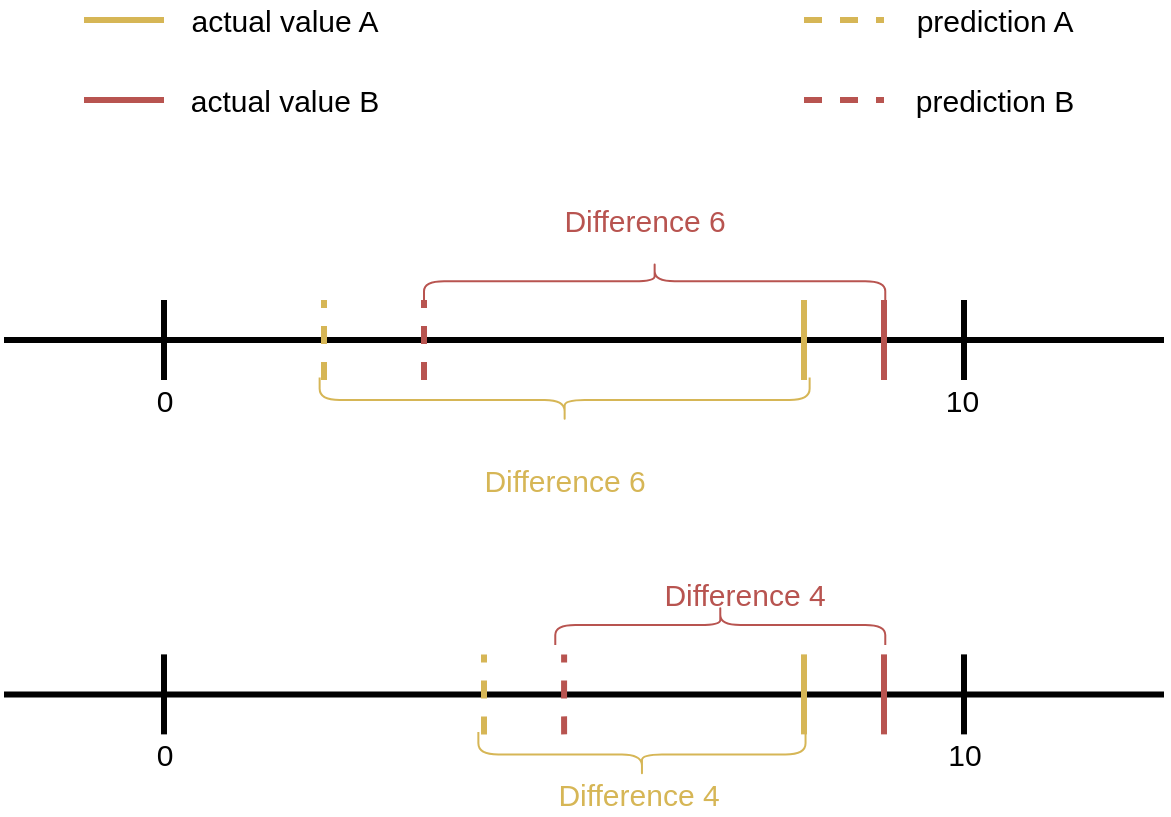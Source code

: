 <mxfile version="15.8.5" type="github">
  <diagram id="wJYQPsD9jcsWrftzUFGD" name="Page-1">
    <mxGraphModel dx="1178" dy="659" grid="1" gridSize="10" guides="1" tooltips="1" connect="1" arrows="1" fold="1" page="1" pageScale="1" pageWidth="827" pageHeight="1169" math="0" shadow="0">
      <root>
        <mxCell id="0" />
        <mxCell id="1" parent="0" />
        <mxCell id="GjHyXNtXgBFrburk5asW-2" value="" style="endArrow=none;html=1;rounded=0;strokeWidth=3;" edge="1" parent="1">
          <mxGeometry width="50" height="50" relative="1" as="geometry">
            <mxPoint x="120" y="540" as="sourcePoint" />
            <mxPoint x="120" y="500" as="targetPoint" />
          </mxGeometry>
        </mxCell>
        <mxCell id="GjHyXNtXgBFrburk5asW-3" value="" style="endArrow=none;html=1;rounded=0;strokeWidth=3;" edge="1" parent="1">
          <mxGeometry width="50" height="50" relative="1" as="geometry">
            <mxPoint x="40" y="520" as="sourcePoint" />
            <mxPoint x="620" y="520" as="targetPoint" />
          </mxGeometry>
        </mxCell>
        <mxCell id="GjHyXNtXgBFrburk5asW-4" value="" style="endArrow=none;html=1;rounded=0;strokeWidth=3;" edge="1" parent="1">
          <mxGeometry width="50" height="50" relative="1" as="geometry">
            <mxPoint x="520" y="540" as="sourcePoint" />
            <mxPoint x="520" y="500" as="targetPoint" />
          </mxGeometry>
        </mxCell>
        <mxCell id="GjHyXNtXgBFrburk5asW-6" value="&lt;font style=&quot;font-size: 15px&quot;&gt;0&lt;/font&gt;" style="text;html=1;align=center;verticalAlign=middle;resizable=0;points=[];autosize=1;strokeColor=none;fillColor=none;" vertex="1" parent="1">
          <mxGeometry x="110" y="540" width="20" height="20" as="geometry" />
        </mxCell>
        <mxCell id="GjHyXNtXgBFrburk5asW-7" value="10&amp;nbsp; &amp;nbsp;" style="text;html=1;align=center;verticalAlign=middle;resizable=0;points=[];autosize=1;strokeColor=none;fillColor=none;fontSize=15;" vertex="1" parent="1">
          <mxGeometry x="505" y="540" width="40" height="20" as="geometry" />
        </mxCell>
        <mxCell id="GjHyXNtXgBFrburk5asW-8" value="" style="endArrow=none;html=1;rounded=0;fontSize=15;strokeWidth=3;fillColor=#fff2cc;strokeColor=#d6b656;" edge="1" parent="1">
          <mxGeometry width="50" height="50" relative="1" as="geometry">
            <mxPoint x="80" y="360" as="sourcePoint" />
            <mxPoint x="120" y="360" as="targetPoint" />
          </mxGeometry>
        </mxCell>
        <mxCell id="GjHyXNtXgBFrburk5asW-9" value="" style="endArrow=none;html=1;rounded=0;fontSize=15;strokeWidth=3;fillColor=#f8cecc;strokeColor=#b85450;" edge="1" parent="1">
          <mxGeometry width="50" height="50" relative="1" as="geometry">
            <mxPoint x="80" y="400" as="sourcePoint" />
            <mxPoint x="120" y="400" as="targetPoint" />
          </mxGeometry>
        </mxCell>
        <mxCell id="GjHyXNtXgBFrburk5asW-10" value="actual value A" style="text;html=1;align=center;verticalAlign=middle;resizable=0;points=[];autosize=1;strokeColor=none;fillColor=none;fontSize=15;" vertex="1" parent="1">
          <mxGeometry x="125" y="350" width="110" height="20" as="geometry" />
        </mxCell>
        <mxCell id="GjHyXNtXgBFrburk5asW-11" value="actual value B" style="text;html=1;align=center;verticalAlign=middle;resizable=0;points=[];autosize=1;strokeColor=none;fillColor=none;fontSize=15;" vertex="1" parent="1">
          <mxGeometry x="125" y="390" width="110" height="20" as="geometry" />
        </mxCell>
        <mxCell id="GjHyXNtXgBFrburk5asW-12" value="" style="endArrow=none;html=1;rounded=0;fontSize=15;strokeWidth=3;fillColor=#fff2cc;strokeColor=#d6b656;" edge="1" parent="1">
          <mxGeometry width="50" height="50" relative="1" as="geometry">
            <mxPoint x="440" y="500" as="sourcePoint" />
            <mxPoint x="440" y="540" as="targetPoint" />
          </mxGeometry>
        </mxCell>
        <mxCell id="GjHyXNtXgBFrburk5asW-13" value="" style="endArrow=none;html=1;rounded=0;fontSize=15;strokeWidth=3;fillColor=#f8cecc;strokeColor=#b85450;" edge="1" parent="1">
          <mxGeometry width="50" height="50" relative="1" as="geometry">
            <mxPoint x="480" y="540" as="sourcePoint" />
            <mxPoint x="480" y="500" as="targetPoint" />
          </mxGeometry>
        </mxCell>
        <mxCell id="GjHyXNtXgBFrburk5asW-14" value="" style="endArrow=none;dashed=1;html=1;rounded=0;fontSize=15;strokeWidth=3;fillColor=#fff2cc;strokeColor=#d6b656;" edge="1" parent="1">
          <mxGeometry width="50" height="50" relative="1" as="geometry">
            <mxPoint x="440" y="360" as="sourcePoint" />
            <mxPoint x="480" y="360" as="targetPoint" />
          </mxGeometry>
        </mxCell>
        <mxCell id="GjHyXNtXgBFrburk5asW-15" value="prediction A" style="text;html=1;align=center;verticalAlign=middle;resizable=0;points=[];autosize=1;strokeColor=none;fillColor=none;fontSize=15;" vertex="1" parent="1">
          <mxGeometry x="490" y="350" width="90" height="20" as="geometry" />
        </mxCell>
        <mxCell id="GjHyXNtXgBFrburk5asW-16" value="" style="endArrow=none;dashed=1;html=1;rounded=0;fontSize=15;strokeWidth=3;fillColor=#f8cecc;strokeColor=#b85450;" edge="1" parent="1">
          <mxGeometry width="50" height="50" relative="1" as="geometry">
            <mxPoint x="440" y="400" as="sourcePoint" />
            <mxPoint x="480" y="400" as="targetPoint" />
          </mxGeometry>
        </mxCell>
        <mxCell id="GjHyXNtXgBFrburk5asW-17" value="prediction B" style="text;html=1;align=center;verticalAlign=middle;resizable=0;points=[];autosize=1;strokeColor=none;fillColor=none;fontSize=15;" vertex="1" parent="1">
          <mxGeometry x="490" y="390" width="90" height="20" as="geometry" />
        </mxCell>
        <mxCell id="GjHyXNtXgBFrburk5asW-18" value="" style="endArrow=none;dashed=1;html=1;rounded=0;fontSize=15;strokeWidth=3;fillColor=#fff2cc;strokeColor=#d6b656;" edge="1" parent="1">
          <mxGeometry width="50" height="50" relative="1" as="geometry">
            <mxPoint x="200" y="540" as="sourcePoint" />
            <mxPoint x="200" y="500" as="targetPoint" />
          </mxGeometry>
        </mxCell>
        <mxCell id="GjHyXNtXgBFrburk5asW-19" value="" style="endArrow=none;dashed=1;html=1;rounded=0;fontSize=15;strokeWidth=3;fillColor=#f8cecc;strokeColor=#b85450;" edge="1" parent="1">
          <mxGeometry width="50" height="50" relative="1" as="geometry">
            <mxPoint x="250" y="540" as="sourcePoint" />
            <mxPoint x="250" y="500" as="targetPoint" />
          </mxGeometry>
        </mxCell>
        <mxCell id="GjHyXNtXgBFrburk5asW-20" value="" style="endArrow=none;html=1;rounded=0;strokeWidth=3;" edge="1" parent="1">
          <mxGeometry width="50" height="50" relative="1" as="geometry">
            <mxPoint x="120" y="717.19" as="sourcePoint" />
            <mxPoint x="120" y="677.19" as="targetPoint" />
          </mxGeometry>
        </mxCell>
        <mxCell id="GjHyXNtXgBFrburk5asW-21" value="" style="endArrow=none;html=1;rounded=0;strokeWidth=3;" edge="1" parent="1">
          <mxGeometry width="50" height="50" relative="1" as="geometry">
            <mxPoint x="40" y="697.19" as="sourcePoint" />
            <mxPoint x="620" y="697.19" as="targetPoint" />
          </mxGeometry>
        </mxCell>
        <mxCell id="GjHyXNtXgBFrburk5asW-22" value="" style="endArrow=none;html=1;rounded=0;strokeWidth=3;" edge="1" parent="1">
          <mxGeometry width="50" height="50" relative="1" as="geometry">
            <mxPoint x="520" y="717.19" as="sourcePoint" />
            <mxPoint x="520" y="677.19" as="targetPoint" />
          </mxGeometry>
        </mxCell>
        <mxCell id="GjHyXNtXgBFrburk5asW-23" value="&lt;font style=&quot;font-size: 15px&quot;&gt;0&lt;/font&gt;" style="text;html=1;align=center;verticalAlign=middle;resizable=0;points=[];autosize=1;strokeColor=none;fillColor=none;" vertex="1" parent="1">
          <mxGeometry x="110" y="717.19" width="20" height="20" as="geometry" />
        </mxCell>
        <mxCell id="GjHyXNtXgBFrburk5asW-24" value="10" style="text;html=1;align=center;verticalAlign=middle;resizable=0;points=[];autosize=1;strokeColor=none;fillColor=none;fontSize=15;" vertex="1" parent="1">
          <mxGeometry x="505" y="717.19" width="30" height="20" as="geometry" />
        </mxCell>
        <mxCell id="GjHyXNtXgBFrburk5asW-25" value="" style="endArrow=none;html=1;rounded=0;fontSize=15;strokeWidth=3;fillColor=#fff2cc;strokeColor=#d6b656;" edge="1" parent="1">
          <mxGeometry width="50" height="50" relative="1" as="geometry">
            <mxPoint x="440" y="677.19" as="sourcePoint" />
            <mxPoint x="440" y="717.19" as="targetPoint" />
          </mxGeometry>
        </mxCell>
        <mxCell id="GjHyXNtXgBFrburk5asW-26" value="" style="endArrow=none;html=1;rounded=0;fontSize=15;strokeWidth=3;fillColor=#f8cecc;strokeColor=#b85450;" edge="1" parent="1">
          <mxGeometry width="50" height="50" relative="1" as="geometry">
            <mxPoint x="480" y="717.19" as="sourcePoint" />
            <mxPoint x="480" y="677.19" as="targetPoint" />
          </mxGeometry>
        </mxCell>
        <mxCell id="GjHyXNtXgBFrburk5asW-27" value="" style="endArrow=none;dashed=1;html=1;rounded=0;fontSize=15;strokeWidth=3;fillColor=#fff2cc;strokeColor=#d6b656;" edge="1" parent="1">
          <mxGeometry width="50" height="50" relative="1" as="geometry">
            <mxPoint x="280" y="717.19" as="sourcePoint" />
            <mxPoint x="280" y="677.19" as="targetPoint" />
          </mxGeometry>
        </mxCell>
        <mxCell id="GjHyXNtXgBFrburk5asW-28" value="" style="endArrow=none;dashed=1;html=1;rounded=0;fontSize=15;strokeWidth=3;fillColor=#f8cecc;strokeColor=#b85450;" edge="1" parent="1">
          <mxGeometry width="50" height="50" relative="1" as="geometry">
            <mxPoint x="320.06" y="717.19" as="sourcePoint" />
            <mxPoint x="320.06" y="677.19" as="targetPoint" />
            <Array as="points">
              <mxPoint x="320.03" y="704.69" />
            </Array>
          </mxGeometry>
        </mxCell>
        <mxCell id="GjHyXNtXgBFrburk5asW-29" value="" style="shape=curlyBracket;whiteSpace=wrap;html=1;rounded=1;fontSize=15;rotation=-90;fillColor=#fff2cc;strokeColor=#d6b656;" vertex="1" parent="1">
          <mxGeometry x="309.07" y="427.5" width="22.5" height="245" as="geometry" />
        </mxCell>
        <mxCell id="GjHyXNtXgBFrburk5asW-30" value="&lt;span style=&quot;color: rgb(214 , 182 , 86)&quot;&gt;Difference 6&lt;/span&gt;" style="text;html=1;align=center;verticalAlign=middle;resizable=0;points=[];autosize=1;strokeColor=none;fillColor=none;fontSize=15;" vertex="1" parent="1">
          <mxGeometry x="270" y="580" width="100" height="20" as="geometry" />
        </mxCell>
        <mxCell id="GjHyXNtXgBFrburk5asW-32" value="" style="shape=curlyBracket;whiteSpace=wrap;html=1;rounded=1;fontSize=15;rotation=-90;fillColor=#fff2cc;strokeColor=#d6b656;" vertex="1" parent="1">
          <mxGeometry x="347.73" y="645.4" width="22.5" height="163.59" as="geometry" />
        </mxCell>
        <mxCell id="GjHyXNtXgBFrburk5asW-33" value="&lt;span style=&quot;color: rgb(214 , 182 , 86)&quot;&gt;Difference 4&lt;/span&gt;" style="text;html=1;align=center;verticalAlign=middle;resizable=0;points=[];autosize=1;strokeColor=none;fillColor=none;fontSize=15;" vertex="1" parent="1">
          <mxGeometry x="307.19" y="737.19" width="100" height="20" as="geometry" />
        </mxCell>
        <mxCell id="GjHyXNtXgBFrburk5asW-35" value="" style="shape=curlyBracket;whiteSpace=wrap;html=1;rounded=1;fontSize=15;rotation=90;fillColor=#f8cecc;strokeColor=#b85450;" vertex="1" parent="1">
          <mxGeometry x="355.32" y="375.32" width="20" height="230.63" as="geometry" />
        </mxCell>
        <mxCell id="GjHyXNtXgBFrburk5asW-36" value="Difference 6" style="text;html=1;align=center;verticalAlign=middle;resizable=0;points=[];autosize=1;strokeColor=none;fillColor=none;fontSize=15;fontColor=#B85450;" vertex="1" parent="1">
          <mxGeometry x="310" y="450" width="100" height="20" as="geometry" />
        </mxCell>
        <mxCell id="GjHyXNtXgBFrburk5asW-41" value="" style="shape=curlyBracket;whiteSpace=wrap;html=1;rounded=1;fontSize=15;rotation=90;fillColor=#f8cecc;strokeColor=#b85450;" vertex="1" parent="1">
          <mxGeometry x="388.14" y="580" width="20" height="165" as="geometry" />
        </mxCell>
        <mxCell id="GjHyXNtXgBFrburk5asW-42" value="Difference 4" style="text;html=1;align=center;verticalAlign=middle;resizable=0;points=[];autosize=1;strokeColor=none;fillColor=none;fontSize=15;fontColor=#B85450;" vertex="1" parent="1">
          <mxGeometry x="360.32" y="637.19" width="100" height="20" as="geometry" />
        </mxCell>
      </root>
    </mxGraphModel>
  </diagram>
</mxfile>
